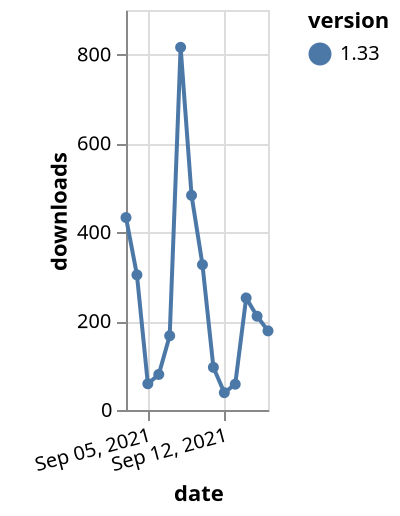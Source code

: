 {"$schema": "https://vega.github.io/schema/vega-lite/v5.json", "description": "A simple bar chart with embedded data.", "data": {"values": [{"date": "2021-09-03", "total": 188796, "delta": 433, "version": "1.33"}, {"date": "2021-09-04", "total": 189100, "delta": 304, "version": "1.33"}, {"date": "2021-09-05", "total": 189159, "delta": 59, "version": "1.33"}, {"date": "2021-09-06", "total": 189239, "delta": 80, "version": "1.33"}, {"date": "2021-09-07", "total": 189406, "delta": 167, "version": "1.33"}, {"date": "2021-09-08", "total": 190222, "delta": 816, "version": "1.33"}, {"date": "2021-09-09", "total": 190705, "delta": 483, "version": "1.33"}, {"date": "2021-09-10", "total": 191032, "delta": 327, "version": "1.33"}, {"date": "2021-09-11", "total": 191128, "delta": 96, "version": "1.33"}, {"date": "2021-09-12", "total": 191167, "delta": 39, "version": "1.33"}, {"date": "2021-09-13", "total": 191225, "delta": 58, "version": "1.33"}, {"date": "2021-09-14", "total": 191477, "delta": 252, "version": "1.33"}, {"date": "2021-09-15", "total": 191688, "delta": 211, "version": "1.33"}, {"date": "2021-09-16", "total": 191866, "delta": 178, "version": "1.33"}]}, "width": "container", "mark": {"type": "line", "point": {"filled": true}}, "encoding": {"x": {"field": "date", "type": "temporal", "timeUnit": "yearmonthdate", "title": "date", "axis": {"labelAngle": -15}}, "y": {"field": "delta", "type": "quantitative", "title": "downloads"}, "color": {"field": "version", "type": "nominal"}, "tooltip": {"field": "delta"}}}